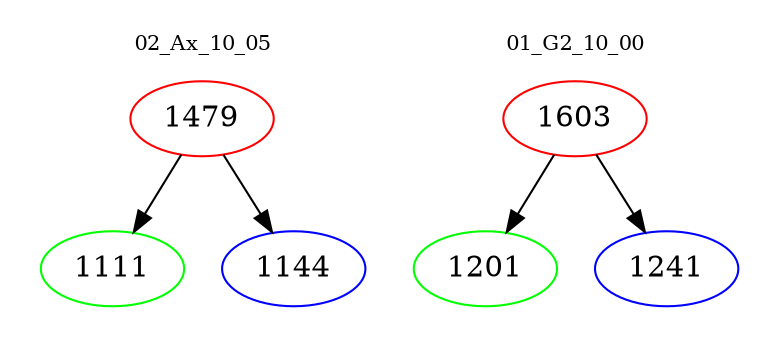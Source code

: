 digraph{
subgraph cluster_0 {
color = white
label = "02_Ax_10_05";
fontsize=10;
T0_1479 [label="1479", color="red"]
T0_1479 -> T0_1111 [color="black"]
T0_1111 [label="1111", color="green"]
T0_1479 -> T0_1144 [color="black"]
T0_1144 [label="1144", color="blue"]
}
subgraph cluster_1 {
color = white
label = "01_G2_10_00";
fontsize=10;
T1_1603 [label="1603", color="red"]
T1_1603 -> T1_1201 [color="black"]
T1_1201 [label="1201", color="green"]
T1_1603 -> T1_1241 [color="black"]
T1_1241 [label="1241", color="blue"]
}
}
